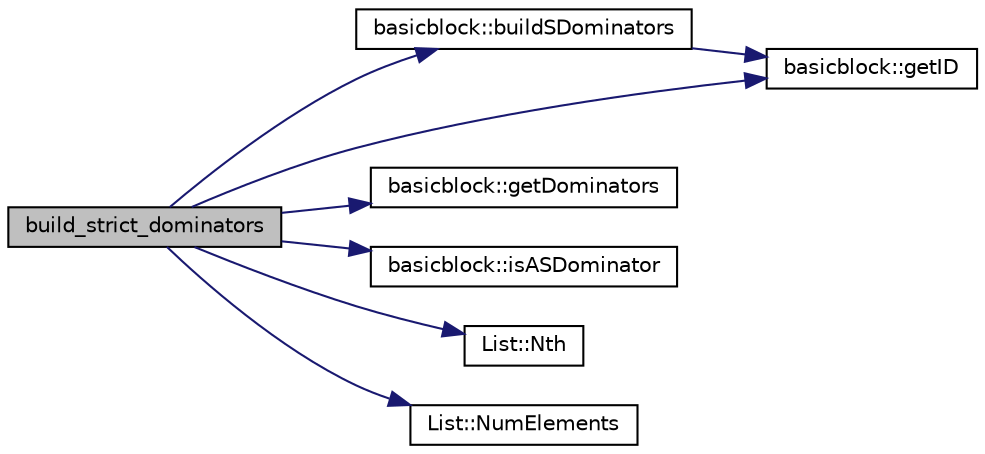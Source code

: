 digraph G
{
  edge [fontname="Helvetica",fontsize="10",labelfontname="Helvetica",labelfontsize="10"];
  node [fontname="Helvetica",fontsize="10",shape=record];
  rankdir=LR;
  Node1 [label="build_strict_dominators",height=0.2,width=0.4,color="black", fillcolor="grey75", style="filled" fontcolor="black"];
  Node1 -> Node2 [color="midnightblue",fontsize="10",style="solid",fontname="Helvetica"];
  Node2 [label="basicblock::buildSDominators",height=0.2,width=0.4,color="black", fillcolor="white", style="filled",URL="$classbasicblock.html#ad88c3d7891025016b9de9f3bfb2b3ddb"];
  Node2 -> Node3 [color="midnightblue",fontsize="10",style="solid",fontname="Helvetica"];
  Node3 [label="basicblock::getID",height=0.2,width=0.4,color="black", fillcolor="white", style="filled",URL="$classbasicblock.html#aff434c369968fe5fb3151d8ec00665b4"];
  Node1 -> Node4 [color="midnightblue",fontsize="10",style="solid",fontname="Helvetica"];
  Node4 [label="basicblock::getDominators",height=0.2,width=0.4,color="black", fillcolor="white", style="filled",URL="$classbasicblock.html#aec14cf5254976daec791c62e1b684ecf"];
  Node1 -> Node3 [color="midnightblue",fontsize="10",style="solid",fontname="Helvetica"];
  Node1 -> Node5 [color="midnightblue",fontsize="10",style="solid",fontname="Helvetica"];
  Node5 [label="basicblock::isASDominator",height=0.2,width=0.4,color="black", fillcolor="white", style="filled",URL="$classbasicblock.html#ab16dc9da49df4b6bf4c6573bfb31217a"];
  Node1 -> Node6 [color="midnightblue",fontsize="10",style="solid",fontname="Helvetica"];
  Node6 [label="List::Nth",height=0.2,width=0.4,color="black", fillcolor="white", style="filled",URL="$classList.html#a5eb964816de33c85e1d46658ddf8c6c4"];
  Node1 -> Node7 [color="midnightblue",fontsize="10",style="solid",fontname="Helvetica"];
  Node7 [label="List::NumElements",height=0.2,width=0.4,color="black", fillcolor="white", style="filled",URL="$classList.html#ac2e9d50f703b01bf643fa6ce50837c26"];
}
